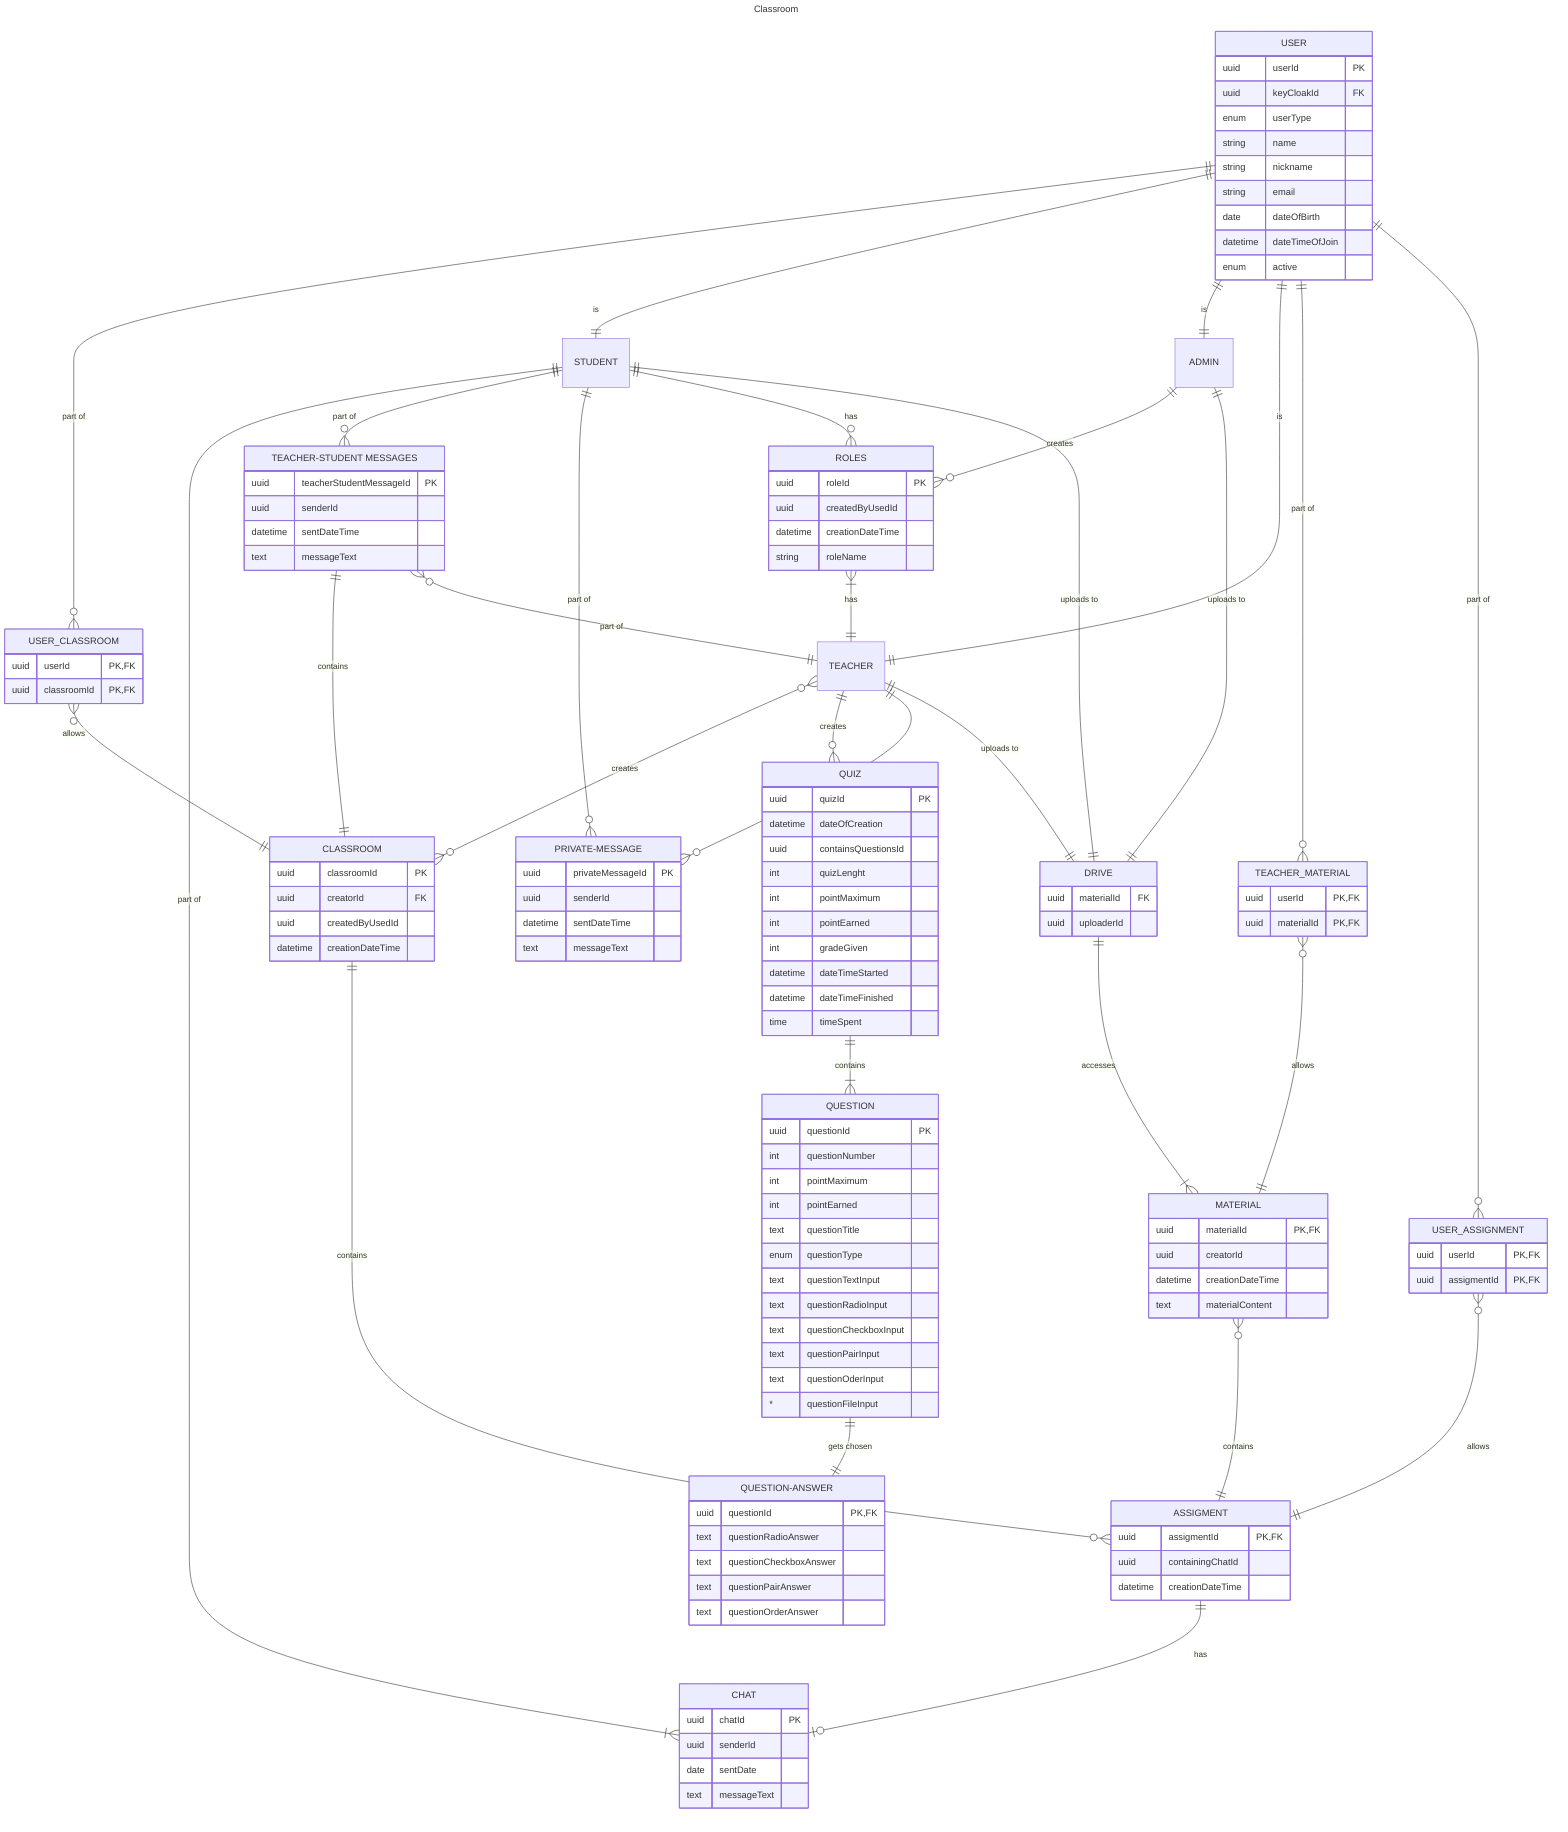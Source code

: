---
title: Classroom
---

erDiagram
    USER ||--o{ USER_CLASSROOM : "part of"
    USER_CLASSROOM }o--|| CLASSROOM : allows
    USER ||--|| STUDENT : is
    USER ||--|| ADMIN : is
    USER ||--|| TEACHER : is

    TEACHER }o--o{ CLASSROOM : creates
    TEACHER ||--o{ QUIZ : creates
%%    TEACHER }o--o{ ASSIGMENT : makes
    ROLES }|--|| TEACHER : has

    QUIZ ||--|{ QUESTION : contains
    QUESTION ||--|| "QUESTION-ANSWER": "gets chosen"

%%    STUDENT }o--o{ ASSIGMENT : gets

    "TEACHER-STUDENT MESSAGES" ||--|| CLASSROOM : contains

    MATERIAL }o--|| ASSIGMENT : contains
    DRIVE ||--|{ MATERIAL : accesses

%%    STUDENT }o--o{ CLASSROOM : "part of"
    "TEACHER-STUDENT MESSAGES" }o--|| TEACHER : "part of"
    CLASSROOM ||--o{ ASSIGMENT : contains

    ASSIGMENT ||--o| CHAT : has
    STUDENT ||--|{ CHAT : "part of"

    STUDENT ||--o{  "TEACHER-STUDENT MESSAGES" : "part of"

    STUDENT ||--o{ "PRIVATE-MESSAGE": "part of"
    STUDENT ||--o{ ROLES : has

    STUDENT ||--|| DRIVE : "uploads to"
    TEACHER ||--o{ "PRIVATE-MESSAGE": "part of"
    TEACHER ||--|| DRIVE : "uploads to"
%%    TEACHER }o--o{ MATERIAL : makes
    ADMIN ||--o{ ROLES : creates
    ADMIN ||--|| DRIVE : "uploads to"

    USER ||--o{ TEACHER_MATERIAL : "part of"
    TEACHER_MATERIAL }o--|| MATERIAL : allows

    USER ||--o{ USER_ASSIGNMENT : "part of"
    USER_ASSIGNMENT }o--|| ASSIGMENT : allows


    %% Connection tables
    USER_CLASSROOM {
        uuid userId PK, FK
        uuid classroomId PK, FK
    }

    USER_ASSIGNMENT {
        uuid userId PK, FK
        uuid assigmentId PK, FK
    }

    TEACHER_MATERIAL {
        uuid userId PK, FK
        uuid materialId PK, FK
    }


    %% Definitions of attributes
    USER {
        uuid userId PK
        %% TODO figure out what keycloak gives as an identifier
        uuid keyCloakId FK
        enum userType
        string name
        string nickname
        string email
        date dateOfBirth
        datetime dateTimeOfJoin
        enum active
        %% active = just like on discord, so the teachers can spy on the students if they're doing their work in class or just scrolling through TikTok
    }

    CLASSROOM {
        uuid classroomId PK
        uuid creatorId FK
        uuid createdByUsedId
        datetime creationDateTime
    }

    ASSIGMENT {
        uuid assigmentId PK, FK
        uuid containingChatId
        datetime creationDateTime


    }

    %% basic chatting attributes, can add more in the future 
    CHAT {
        uuid chatId PK
        uuid senderId
        date sentDate
        text messageText
    }

    "TEACHER-STUDENT MESSAGES" {
        uuid teacherStudentMessageId PK
        uuid senderId
        datetime sentDateTime
        text messageText
    }

    ROLES {
        uuid roleId PK
        uuid createdByUsedId
        datetime creationDateTime
        string roleName
        %% idk about these
    }


    DRIVE {
        uuid materialId FK
        uuid uploaderId

    }

    %% idk how file upload works, so I'll just give it a text attribute. needs changing
    MATERIAL {
        uuid materialId PK, FK
        uuid creatorId
        datetime creationDateTime
        text materialContent
    }

    %% added this table because you wanna dm the teacher
    "PRIVATE-MESSAGE" {
        uuid privateMessageId PK
        uuid senderId
        datetime sentDateTime
        text messageText
    }

    QUIZ {
        uuid quizId PK
        datetime dateOfCreation
        uuid containsQuestionsId
        int quizLenght
        int pointMaximum
        int pointEarned
        int gradeGiven
        datetime dateTimeStarted
        datetime dateTimeFinished
        time timeSpent
    }

    QUESTION {
        uuid questionId PK
        int questionNumber
        int pointMaximum
        int pointEarned
        
        text questionTitle
        enum questionType
        text questionTextInput
        text questionRadioInput
        text questionCheckboxInput
        text questionPairInput
        text questionOderInput
        * questionFileInput
        %% * = idk how this  works
    }

    "QUESTION-ANSWER" {
        uuid questionId PK, FK

        %% text doesn't need answer
        text questionRadioAnswer
        text questionCheckboxAnswer
        text questionPairAnswer
        text questionOrderAnswer
        %% file doesn't need answer
    }